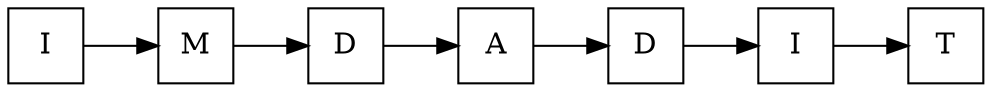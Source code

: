digraph G {node [shape = square]; 
 graph [rankdir=LR]; 
nodo0[label= "I"];
nodo1[label= "M"];
nodo2[label= "D"];
nodo3[label= "A"];
nodo4[label= "D"];
nodo5[label= "I"];
nodo6[label= "T"];
nodo0 -> nodo1 -> nodo2 -> nodo3 -> nodo4 -> nodo5 -> nodo6 
}